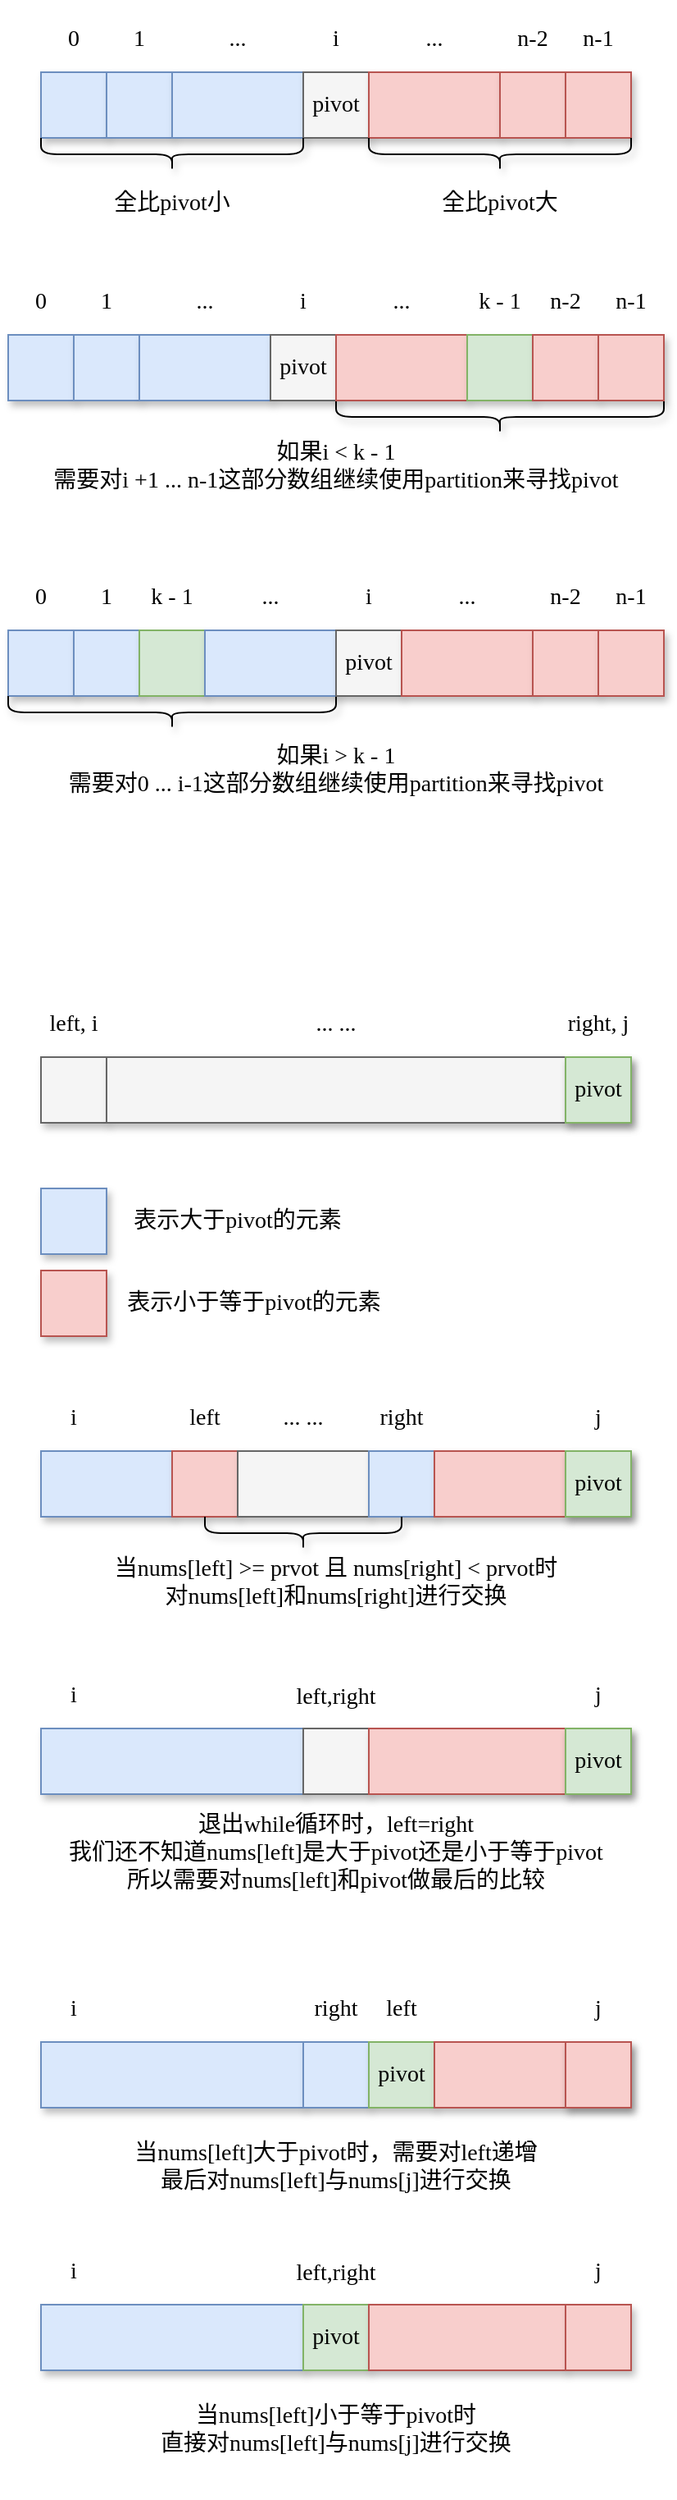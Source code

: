<mxfile version="16.1.0" type="github">
  <diagram id="rwOtDcwWvdihoHaZgd4A" name="第 1 页">
    <mxGraphModel dx="947" dy="502" grid="1" gridSize="10" guides="1" tooltips="1" connect="1" arrows="1" fold="1" page="1" pageScale="1" pageWidth="827" pageHeight="1169" background="#ffffff" math="0" shadow="0">
      <root>
        <mxCell id="0" />
        <mxCell id="1" parent="0" />
        <mxCell id="vkc_qpuaFF8Upc0yJlBS-146" value="" style="rounded=0;whiteSpace=wrap;html=1;fillColor=#dae8fc;strokeColor=#6c8ebf;shadow=1;" vertex="1" parent="1">
          <mxGeometry x="240" y="1400" width="160" height="40" as="geometry" />
        </mxCell>
        <mxCell id="vkc_qpuaFF8Upc0yJlBS-147" value="" style="rounded=0;whiteSpace=wrap;html=1;fillColor=#dae8fc;strokeColor=#6c8ebf;shadow=1;" vertex="1" parent="1">
          <mxGeometry x="400" y="1400" width="40" height="40" as="geometry" />
        </mxCell>
        <mxCell id="vkc_qpuaFF8Upc0yJlBS-156" value="&lt;span style=&quot;font-family: &amp;#34;comic sans ms&amp;#34; ; font-size: 14px&quot;&gt;pivot&lt;/span&gt;" style="rounded=0;whiteSpace=wrap;html=1;fillColor=#d5e8d4;strokeColor=#82b366;shadow=1;" vertex="1" parent="1">
          <mxGeometry x="440" y="1400" width="40" height="40" as="geometry" />
        </mxCell>
        <mxCell id="vkc_qpuaFF8Upc0yJlBS-104" value="" style="rounded=0;whiteSpace=wrap;html=1;fillColor=#dae8fc;strokeColor=#6c8ebf;shadow=1;" vertex="1" parent="1">
          <mxGeometry x="240" y="1040" width="80" height="40" as="geometry" />
        </mxCell>
        <mxCell id="vkc_qpuaFF8Upc0yJlBS-112" value="" style="rounded=0;whiteSpace=wrap;html=1;fillColor=#f8cecc;strokeColor=#b85450;shadow=1;" vertex="1" parent="1">
          <mxGeometry x="320" y="1040" width="40" height="40" as="geometry" />
        </mxCell>
        <mxCell id="vkc_qpuaFF8Upc0yJlBS-105" value="" style="rounded=0;whiteSpace=wrap;html=1;fillColor=#f5f5f5;fontColor=#333333;strokeColor=#666666;shadow=1;" vertex="1" parent="1">
          <mxGeometry x="360" y="1040" width="80" height="40" as="geometry" />
        </mxCell>
        <mxCell id="vkc_qpuaFF8Upc0yJlBS-113" value="" style="rounded=0;whiteSpace=wrap;html=1;fillColor=#dae8fc;strokeColor=#6c8ebf;shadow=1;" vertex="1" parent="1">
          <mxGeometry x="440" y="1040" width="40" height="40" as="geometry" />
        </mxCell>
        <mxCell id="vkc_qpuaFF8Upc0yJlBS-111" value="" style="rounded=0;whiteSpace=wrap;html=1;fillColor=#f8cecc;strokeColor=#b85450;shadow=1;" vertex="1" parent="1">
          <mxGeometry x="480" y="1040" width="80" height="40" as="geometry" />
        </mxCell>
        <mxCell id="vkc_qpuaFF8Upc0yJlBS-43" value="" style="rounded=0;whiteSpace=wrap;html=1;fillColor=#dae8fc;strokeColor=#6c8ebf;shadow=1;" vertex="1" parent="1">
          <mxGeometry x="220" y="540" width="40" height="40" as="geometry" />
        </mxCell>
        <mxCell id="vkc_qpuaFF8Upc0yJlBS-44" value="" style="rounded=0;whiteSpace=wrap;html=1;fillColor=#dae8fc;strokeColor=#6c8ebf;shadow=1;" vertex="1" parent="1">
          <mxGeometry x="260" y="540" width="40" height="40" as="geometry" />
        </mxCell>
        <mxCell id="vkc_qpuaFF8Upc0yJlBS-60" value="" style="rounded=0;whiteSpace=wrap;html=1;fillColor=#d5e8d4;strokeColor=#82b366;shadow=1;" vertex="1" parent="1">
          <mxGeometry x="300" y="540" width="40" height="40" as="geometry" />
        </mxCell>
        <mxCell id="vkc_qpuaFF8Upc0yJlBS-1" value="" style="rounded=0;whiteSpace=wrap;html=1;fillColor=#dae8fc;strokeColor=#6c8ebf;shadow=1;" vertex="1" parent="1">
          <mxGeometry x="240" y="200" width="40" height="40" as="geometry" />
        </mxCell>
        <mxCell id="vkc_qpuaFF8Upc0yJlBS-5" value="" style="rounded=0;whiteSpace=wrap;html=1;fillColor=#dae8fc;strokeColor=#6c8ebf;shadow=1;" vertex="1" parent="1">
          <mxGeometry x="280" y="200" width="40" height="40" as="geometry" />
        </mxCell>
        <mxCell id="vkc_qpuaFF8Upc0yJlBS-6" value="" style="rounded=0;whiteSpace=wrap;html=1;fillColor=#dae8fc;strokeColor=#6c8ebf;shadow=1;" vertex="1" parent="1">
          <mxGeometry x="320" y="200" width="80" height="40" as="geometry" />
        </mxCell>
        <mxCell id="vkc_qpuaFF8Upc0yJlBS-2" value="" style="rounded=0;whiteSpace=wrap;html=1;fillColor=#f5f5f5;fontColor=#333333;strokeColor=#666666;shadow=1;" vertex="1" parent="1">
          <mxGeometry x="400" y="200" width="40" height="40" as="geometry" />
        </mxCell>
        <mxCell id="vkc_qpuaFF8Upc0yJlBS-8" value="" style="rounded=0;whiteSpace=wrap;html=1;fillColor=#f8cecc;strokeColor=#b85450;shadow=1;" vertex="1" parent="1">
          <mxGeometry x="440" y="200" width="80" height="40" as="geometry" />
        </mxCell>
        <mxCell id="vkc_qpuaFF8Upc0yJlBS-9" value="" style="rounded=0;whiteSpace=wrap;html=1;fillColor=#f8cecc;strokeColor=#b85450;shadow=1;" vertex="1" parent="1">
          <mxGeometry x="520" y="200" width="40" height="40" as="geometry" />
        </mxCell>
        <mxCell id="vkc_qpuaFF8Upc0yJlBS-10" value="" style="rounded=0;whiteSpace=wrap;html=1;fillColor=#f8cecc;strokeColor=#b85450;shadow=1;" vertex="1" parent="1">
          <mxGeometry x="560" y="200" width="40" height="40" as="geometry" />
        </mxCell>
        <mxCell id="vkc_qpuaFF8Upc0yJlBS-11" value="0" style="text;html=1;strokeColor=none;fillColor=none;align=center;verticalAlign=middle;whiteSpace=wrap;rounded=0;shadow=1;fontFamily=Comic Sans MS;fontSize=14;" vertex="1" parent="1">
          <mxGeometry x="240" y="160" width="40" height="40" as="geometry" />
        </mxCell>
        <mxCell id="vkc_qpuaFF8Upc0yJlBS-12" value="1" style="text;html=1;strokeColor=none;fillColor=none;align=center;verticalAlign=middle;whiteSpace=wrap;rounded=0;shadow=1;fontFamily=Comic Sans MS;fontSize=14;" vertex="1" parent="1">
          <mxGeometry x="280" y="160" width="40" height="40" as="geometry" />
        </mxCell>
        <mxCell id="vkc_qpuaFF8Upc0yJlBS-14" value="..." style="text;html=1;strokeColor=none;fillColor=none;align=center;verticalAlign=middle;whiteSpace=wrap;rounded=0;shadow=1;fontFamily=Comic Sans MS;fontSize=14;" vertex="1" parent="1">
          <mxGeometry x="320" y="160" width="80" height="40" as="geometry" />
        </mxCell>
        <mxCell id="vkc_qpuaFF8Upc0yJlBS-15" value="i" style="text;html=1;strokeColor=none;fillColor=none;align=center;verticalAlign=middle;whiteSpace=wrap;rounded=0;shadow=1;fontFamily=Comic Sans MS;fontSize=14;" vertex="1" parent="1">
          <mxGeometry x="400" y="160" width="40" height="40" as="geometry" />
        </mxCell>
        <mxCell id="vkc_qpuaFF8Upc0yJlBS-16" value="..." style="text;html=1;strokeColor=none;fillColor=none;align=center;verticalAlign=middle;whiteSpace=wrap;rounded=0;shadow=1;fontFamily=Comic Sans MS;fontSize=14;" vertex="1" parent="1">
          <mxGeometry x="440" y="160" width="80" height="40" as="geometry" />
        </mxCell>
        <mxCell id="vkc_qpuaFF8Upc0yJlBS-18" value="n-2" style="text;html=1;strokeColor=none;fillColor=none;align=center;verticalAlign=middle;whiteSpace=wrap;rounded=0;shadow=1;fontFamily=Comic Sans MS;fontSize=14;" vertex="1" parent="1">
          <mxGeometry x="520" y="160" width="40" height="40" as="geometry" />
        </mxCell>
        <mxCell id="vkc_qpuaFF8Upc0yJlBS-19" value="n-1" style="text;html=1;strokeColor=none;fillColor=none;align=center;verticalAlign=middle;whiteSpace=wrap;rounded=0;shadow=1;fontFamily=Comic Sans MS;fontSize=14;" vertex="1" parent="1">
          <mxGeometry x="560" y="160" width="40" height="40" as="geometry" />
        </mxCell>
        <mxCell id="vkc_qpuaFF8Upc0yJlBS-4" value="&lt;div class=&quot;okr-block-clipboard&quot;&gt;&lt;/div&gt;&lt;div&gt;&lt;font face=&quot;Comic Sans MS&quot; style=&quot;font-size: 14px&quot;&gt;pivot&lt;/font&gt;&lt;/div&gt;" style="text;html=1;strokeColor=none;fillColor=none;align=center;verticalAlign=middle;whiteSpace=wrap;rounded=0;shadow=1;" vertex="1" parent="1">
          <mxGeometry x="400" y="200" width="40" height="40" as="geometry" />
        </mxCell>
        <mxCell id="vkc_qpuaFF8Upc0yJlBS-20" value="" style="shape=curlyBracket;whiteSpace=wrap;html=1;rounded=1;shadow=1;fontFamily=Comic Sans MS;fontSize=14;rotation=-90;" vertex="1" parent="1">
          <mxGeometry x="510" y="310" width="20" height="200" as="geometry" />
        </mxCell>
        <mxCell id="vkc_qpuaFF8Upc0yJlBS-21" value="如果i &amp;lt; k - 1&lt;br&gt;需要对i +1 ... n-1这部分数组继续使用&lt;span&gt;partition来寻找&lt;/span&gt;pivot&lt;div class=&quot;okr-block-clipboard&quot;&gt;&lt;/div&gt;" style="text;html=1;strokeColor=none;fillColor=none;align=center;verticalAlign=middle;whiteSpace=wrap;rounded=0;shadow=1;fontFamily=Comic Sans MS;fontSize=14;" vertex="1" parent="1">
          <mxGeometry x="220" y="420" width="400" height="40" as="geometry" />
        </mxCell>
        <mxCell id="vkc_qpuaFF8Upc0yJlBS-22" value="" style="rounded=0;whiteSpace=wrap;html=1;fillColor=#dae8fc;strokeColor=#6c8ebf;shadow=1;" vertex="1" parent="1">
          <mxGeometry x="220" y="360" width="40" height="40" as="geometry" />
        </mxCell>
        <mxCell id="vkc_qpuaFF8Upc0yJlBS-23" value="" style="rounded=0;whiteSpace=wrap;html=1;fillColor=#dae8fc;strokeColor=#6c8ebf;shadow=1;" vertex="1" parent="1">
          <mxGeometry x="260" y="360" width="40" height="40" as="geometry" />
        </mxCell>
        <mxCell id="vkc_qpuaFF8Upc0yJlBS-24" value="" style="rounded=0;whiteSpace=wrap;html=1;fillColor=#dae8fc;strokeColor=#6c8ebf;shadow=1;" vertex="1" parent="1">
          <mxGeometry x="300" y="360" width="80" height="40" as="geometry" />
        </mxCell>
        <mxCell id="vkc_qpuaFF8Upc0yJlBS-25" value="" style="rounded=0;whiteSpace=wrap;html=1;fillColor=#f5f5f5;fontColor=#333333;strokeColor=#666666;shadow=1;" vertex="1" parent="1">
          <mxGeometry x="380" y="360" width="40" height="40" as="geometry" />
        </mxCell>
        <mxCell id="vkc_qpuaFF8Upc0yJlBS-26" value="" style="rounded=0;whiteSpace=wrap;html=1;fillColor=#f8cecc;strokeColor=#b85450;shadow=1;" vertex="1" parent="1">
          <mxGeometry x="420" y="360" width="80" height="40" as="geometry" />
        </mxCell>
        <mxCell id="vkc_qpuaFF8Upc0yJlBS-29" value="0" style="text;html=1;strokeColor=none;fillColor=none;align=center;verticalAlign=middle;whiteSpace=wrap;rounded=0;shadow=1;fontFamily=Comic Sans MS;fontSize=14;" vertex="1" parent="1">
          <mxGeometry x="220" y="320" width="40" height="40" as="geometry" />
        </mxCell>
        <mxCell id="vkc_qpuaFF8Upc0yJlBS-30" value="1" style="text;html=1;strokeColor=none;fillColor=none;align=center;verticalAlign=middle;whiteSpace=wrap;rounded=0;shadow=1;fontFamily=Comic Sans MS;fontSize=14;" vertex="1" parent="1">
          <mxGeometry x="260" y="320" width="40" height="40" as="geometry" />
        </mxCell>
        <mxCell id="vkc_qpuaFF8Upc0yJlBS-31" value="..." style="text;html=1;strokeColor=none;fillColor=none;align=center;verticalAlign=middle;whiteSpace=wrap;rounded=0;shadow=1;fontFamily=Comic Sans MS;fontSize=14;" vertex="1" parent="1">
          <mxGeometry x="300" y="320" width="80" height="40" as="geometry" />
        </mxCell>
        <mxCell id="vkc_qpuaFF8Upc0yJlBS-32" value="i" style="text;html=1;strokeColor=none;fillColor=none;align=center;verticalAlign=middle;whiteSpace=wrap;rounded=0;shadow=1;fontFamily=Comic Sans MS;fontSize=14;" vertex="1" parent="1">
          <mxGeometry x="380" y="320" width="40" height="40" as="geometry" />
        </mxCell>
        <mxCell id="vkc_qpuaFF8Upc0yJlBS-33" value="..." style="text;html=1;strokeColor=none;fillColor=none;align=center;verticalAlign=middle;whiteSpace=wrap;rounded=0;shadow=1;fontFamily=Comic Sans MS;fontSize=14;" vertex="1" parent="1">
          <mxGeometry x="420" y="320" width="80" height="40" as="geometry" />
        </mxCell>
        <mxCell id="vkc_qpuaFF8Upc0yJlBS-34" value="n-2" style="text;html=1;strokeColor=none;fillColor=none;align=center;verticalAlign=middle;whiteSpace=wrap;rounded=0;shadow=1;fontFamily=Comic Sans MS;fontSize=14;" vertex="1" parent="1">
          <mxGeometry x="540" y="320" width="40" height="40" as="geometry" />
        </mxCell>
        <mxCell id="vkc_qpuaFF8Upc0yJlBS-35" value="n-1" style="text;html=1;strokeColor=none;fillColor=none;align=center;verticalAlign=middle;whiteSpace=wrap;rounded=0;shadow=1;fontFamily=Comic Sans MS;fontSize=14;" vertex="1" parent="1">
          <mxGeometry x="580" y="320" width="40" height="40" as="geometry" />
        </mxCell>
        <mxCell id="vkc_qpuaFF8Upc0yJlBS-36" value="&lt;div class=&quot;okr-block-clipboard&quot;&gt;&lt;/div&gt;&lt;div&gt;&lt;font face=&quot;Comic Sans MS&quot; style=&quot;font-size: 14px&quot;&gt;pivot&lt;/font&gt;&lt;/div&gt;" style="text;html=1;strokeColor=none;fillColor=none;align=center;verticalAlign=middle;whiteSpace=wrap;rounded=0;shadow=1;" vertex="1" parent="1">
          <mxGeometry x="380" y="360" width="40" height="40" as="geometry" />
        </mxCell>
        <mxCell id="vkc_qpuaFF8Upc0yJlBS-38" value="" style="rounded=0;whiteSpace=wrap;html=1;fillColor=#d5e8d4;strokeColor=#82b366;shadow=1;" vertex="1" parent="1">
          <mxGeometry x="500" y="360" width="40" height="40" as="geometry" />
        </mxCell>
        <mxCell id="vkc_qpuaFF8Upc0yJlBS-27" value="" style="rounded=0;whiteSpace=wrap;html=1;fillColor=#f8cecc;strokeColor=#b85450;shadow=1;" vertex="1" parent="1">
          <mxGeometry x="540" y="360" width="40" height="40" as="geometry" />
        </mxCell>
        <mxCell id="vkc_qpuaFF8Upc0yJlBS-28" value="" style="rounded=0;whiteSpace=wrap;html=1;fillColor=#f8cecc;strokeColor=#b85450;shadow=1;" vertex="1" parent="1">
          <mxGeometry x="580" y="360" width="40" height="40" as="geometry" />
        </mxCell>
        <mxCell id="vkc_qpuaFF8Upc0yJlBS-39" value="k - 1" style="text;html=1;strokeColor=none;fillColor=none;align=center;verticalAlign=middle;whiteSpace=wrap;rounded=0;shadow=1;fontFamily=Comic Sans MS;fontSize=14;" vertex="1" parent="1">
          <mxGeometry x="500" y="320" width="40" height="40" as="geometry" />
        </mxCell>
        <mxCell id="vkc_qpuaFF8Upc0yJlBS-41" value="" style="shape=curlyBracket;whiteSpace=wrap;html=1;rounded=1;shadow=1;fontFamily=Comic Sans MS;fontSize=14;rotation=-90;" vertex="1" parent="1">
          <mxGeometry x="310" y="490" width="20" height="200" as="geometry" />
        </mxCell>
        <mxCell id="vkc_qpuaFF8Upc0yJlBS-42" value="如果i &amp;gt; k - 1&lt;br&gt;需要对0 ... i-1这部分数组继续使用&lt;span&gt;partition来寻找&lt;/span&gt;pivot&lt;div class=&quot;okr-block-clipboard&quot;&gt;&lt;/div&gt;" style="text;html=1;strokeColor=none;fillColor=none;align=center;verticalAlign=middle;whiteSpace=wrap;rounded=0;shadow=1;fontFamily=Comic Sans MS;fontSize=14;" vertex="1" parent="1">
          <mxGeometry x="220" y="605" width="400" height="40" as="geometry" />
        </mxCell>
        <mxCell id="vkc_qpuaFF8Upc0yJlBS-45" value="" style="rounded=0;whiteSpace=wrap;html=1;fillColor=#dae8fc;strokeColor=#6c8ebf;shadow=1;" vertex="1" parent="1">
          <mxGeometry x="340" y="540" width="80" height="40" as="geometry" />
        </mxCell>
        <mxCell id="vkc_qpuaFF8Upc0yJlBS-46" value="" style="rounded=0;whiteSpace=wrap;html=1;fillColor=#f5f5f5;fontColor=#333333;strokeColor=#666666;shadow=1;" vertex="1" parent="1">
          <mxGeometry x="420" y="540" width="40" height="40" as="geometry" />
        </mxCell>
        <mxCell id="vkc_qpuaFF8Upc0yJlBS-47" value="" style="rounded=0;whiteSpace=wrap;html=1;fillColor=#f8cecc;strokeColor=#b85450;shadow=1;" vertex="1" parent="1">
          <mxGeometry x="460" y="540" width="80" height="40" as="geometry" />
        </mxCell>
        <mxCell id="vkc_qpuaFF8Upc0yJlBS-48" value="0" style="text;html=1;strokeColor=none;fillColor=none;align=center;verticalAlign=middle;whiteSpace=wrap;rounded=0;shadow=1;fontFamily=Comic Sans MS;fontSize=14;" vertex="1" parent="1">
          <mxGeometry x="220" y="500" width="40" height="40" as="geometry" />
        </mxCell>
        <mxCell id="vkc_qpuaFF8Upc0yJlBS-49" value="1" style="text;html=1;strokeColor=none;fillColor=none;align=center;verticalAlign=middle;whiteSpace=wrap;rounded=0;shadow=1;fontFamily=Comic Sans MS;fontSize=14;" vertex="1" parent="1">
          <mxGeometry x="260" y="500" width="40" height="40" as="geometry" />
        </mxCell>
        <mxCell id="vkc_qpuaFF8Upc0yJlBS-50" value="..." style="text;html=1;strokeColor=none;fillColor=none;align=center;verticalAlign=middle;whiteSpace=wrap;rounded=0;shadow=1;fontFamily=Comic Sans MS;fontSize=14;" vertex="1" parent="1">
          <mxGeometry x="340" y="500" width="80" height="40" as="geometry" />
        </mxCell>
        <mxCell id="vkc_qpuaFF8Upc0yJlBS-51" value="i" style="text;html=1;strokeColor=none;fillColor=none;align=center;verticalAlign=middle;whiteSpace=wrap;rounded=0;shadow=1;fontFamily=Comic Sans MS;fontSize=14;" vertex="1" parent="1">
          <mxGeometry x="420" y="500" width="40" height="40" as="geometry" />
        </mxCell>
        <mxCell id="vkc_qpuaFF8Upc0yJlBS-52" value="..." style="text;html=1;strokeColor=none;fillColor=none;align=center;verticalAlign=middle;whiteSpace=wrap;rounded=0;shadow=1;fontFamily=Comic Sans MS;fontSize=14;" vertex="1" parent="1">
          <mxGeometry x="460" y="500" width="80" height="40" as="geometry" />
        </mxCell>
        <mxCell id="vkc_qpuaFF8Upc0yJlBS-53" value="n-2" style="text;html=1;strokeColor=none;fillColor=none;align=center;verticalAlign=middle;whiteSpace=wrap;rounded=0;shadow=1;fontFamily=Comic Sans MS;fontSize=14;" vertex="1" parent="1">
          <mxGeometry x="540" y="500" width="40" height="40" as="geometry" />
        </mxCell>
        <mxCell id="vkc_qpuaFF8Upc0yJlBS-54" value="n-1" style="text;html=1;strokeColor=none;fillColor=none;align=center;verticalAlign=middle;whiteSpace=wrap;rounded=0;shadow=1;fontFamily=Comic Sans MS;fontSize=14;" vertex="1" parent="1">
          <mxGeometry x="580" y="500" width="40" height="40" as="geometry" />
        </mxCell>
        <mxCell id="vkc_qpuaFF8Upc0yJlBS-55" value="&lt;div class=&quot;okr-block-clipboard&quot;&gt;&lt;/div&gt;&lt;div&gt;&lt;font face=&quot;Comic Sans MS&quot; style=&quot;font-size: 14px&quot;&gt;pivot&lt;/font&gt;&lt;/div&gt;" style="text;html=1;strokeColor=none;fillColor=none;align=center;verticalAlign=middle;whiteSpace=wrap;rounded=0;shadow=1;" vertex="1" parent="1">
          <mxGeometry x="420" y="540" width="40" height="40" as="geometry" />
        </mxCell>
        <mxCell id="vkc_qpuaFF8Upc0yJlBS-57" value="" style="rounded=0;whiteSpace=wrap;html=1;fillColor=#f8cecc;strokeColor=#b85450;shadow=1;" vertex="1" parent="1">
          <mxGeometry x="540" y="540" width="40" height="40" as="geometry" />
        </mxCell>
        <mxCell id="vkc_qpuaFF8Upc0yJlBS-58" value="" style="rounded=0;whiteSpace=wrap;html=1;fillColor=#f8cecc;strokeColor=#b85450;shadow=1;" vertex="1" parent="1">
          <mxGeometry x="580" y="540" width="40" height="40" as="geometry" />
        </mxCell>
        <mxCell id="vkc_qpuaFF8Upc0yJlBS-59" value="k - 1" style="text;html=1;strokeColor=none;fillColor=none;align=center;verticalAlign=middle;whiteSpace=wrap;rounded=0;shadow=1;fontFamily=Comic Sans MS;fontSize=14;" vertex="1" parent="1">
          <mxGeometry x="300" y="500" width="40" height="40" as="geometry" />
        </mxCell>
        <mxCell id="vkc_qpuaFF8Upc0yJlBS-61" value="" style="shape=curlyBracket;whiteSpace=wrap;html=1;rounded=1;shadow=1;fontFamily=Comic Sans MS;fontSize=14;rotation=-90;" vertex="1" parent="1">
          <mxGeometry x="310" y="170" width="20" height="160" as="geometry" />
        </mxCell>
        <mxCell id="vkc_qpuaFF8Upc0yJlBS-62" value="" style="shape=curlyBracket;whiteSpace=wrap;html=1;rounded=1;shadow=1;fontFamily=Comic Sans MS;fontSize=14;rotation=-90;" vertex="1" parent="1">
          <mxGeometry x="510" y="170" width="20" height="160" as="geometry" />
        </mxCell>
        <mxCell id="vkc_qpuaFF8Upc0yJlBS-63" value="全比pivot小" style="text;html=1;strokeColor=none;fillColor=none;align=center;verticalAlign=middle;whiteSpace=wrap;rounded=0;shadow=1;fontFamily=Comic Sans MS;fontSize=14;" vertex="1" parent="1">
          <mxGeometry x="240" y="260" width="160" height="40" as="geometry" />
        </mxCell>
        <mxCell id="vkc_qpuaFF8Upc0yJlBS-64" value="全比pivot大" style="text;html=1;strokeColor=none;fillColor=none;align=center;verticalAlign=middle;whiteSpace=wrap;rounded=0;shadow=1;fontFamily=Comic Sans MS;fontSize=14;" vertex="1" parent="1">
          <mxGeometry x="440" y="260" width="160" height="40" as="geometry" />
        </mxCell>
        <mxCell id="vkc_qpuaFF8Upc0yJlBS-84" value="" style="rounded=0;whiteSpace=wrap;html=1;fillColor=#f5f5f5;strokeColor=#666666;shadow=1;fontColor=#333333;" vertex="1" parent="1">
          <mxGeometry x="240" y="800" width="40" height="40" as="geometry" />
        </mxCell>
        <mxCell id="vkc_qpuaFF8Upc0yJlBS-87" value="" style="rounded=0;whiteSpace=wrap;html=1;fillColor=#f5f5f5;fontColor=#333333;strokeColor=#666666;shadow=1;" vertex="1" parent="1">
          <mxGeometry x="280" y="800" width="280" height="40" as="geometry" />
        </mxCell>
        <mxCell id="vkc_qpuaFF8Upc0yJlBS-93" value="left, i" style="text;html=1;strokeColor=none;fillColor=none;align=center;verticalAlign=middle;whiteSpace=wrap;rounded=0;shadow=1;fontFamily=Comic Sans MS;fontSize=14;" vertex="1" parent="1">
          <mxGeometry x="220" y="760" width="80" height="40" as="geometry" />
        </mxCell>
        <mxCell id="vkc_qpuaFF8Upc0yJlBS-94" value="... ..." style="text;html=1;strokeColor=none;fillColor=none;align=center;verticalAlign=middle;whiteSpace=wrap;rounded=0;shadow=1;fontFamily=Comic Sans MS;fontSize=14;" vertex="1" parent="1">
          <mxGeometry x="280" y="760" width="280" height="40" as="geometry" />
        </mxCell>
        <mxCell id="vkc_qpuaFF8Upc0yJlBS-95" value="right, j" style="text;html=1;strokeColor=none;fillColor=none;align=center;verticalAlign=middle;whiteSpace=wrap;rounded=0;shadow=1;fontFamily=Comic Sans MS;fontSize=14;" vertex="1" parent="1">
          <mxGeometry x="540" y="760" width="80" height="40" as="geometry" />
        </mxCell>
        <mxCell id="vkc_qpuaFF8Upc0yJlBS-103" value="" style="rounded=0;whiteSpace=wrap;html=1;fillColor=#e1d5e7;strokeColor=#9673a6;shadow=1;" vertex="1" parent="1">
          <mxGeometry x="560" y="800" width="40" height="40" as="geometry" />
        </mxCell>
        <mxCell id="vkc_qpuaFF8Upc0yJlBS-98" value="&lt;div class=&quot;okr-block-clipboard&quot;&gt;&lt;/div&gt;&lt;div&gt;&lt;font face=&quot;Comic Sans MS&quot; style=&quot;font-size: 14px&quot;&gt;pivot&lt;/font&gt;&lt;/div&gt;" style="text;html=1;strokeColor=#82b366;fillColor=#d5e8d4;align=center;verticalAlign=middle;whiteSpace=wrap;rounded=0;shadow=1;" vertex="1" parent="1">
          <mxGeometry x="560" y="800" width="40" height="40" as="geometry" />
        </mxCell>
        <mxCell id="vkc_qpuaFF8Upc0yJlBS-106" value="left" style="text;html=1;strokeColor=none;fillColor=none;align=center;verticalAlign=middle;whiteSpace=wrap;rounded=0;shadow=1;fontFamily=Comic Sans MS;fontSize=14;" vertex="1" parent="1">
          <mxGeometry x="320" y="1000" width="40" height="40" as="geometry" />
        </mxCell>
        <mxCell id="vkc_qpuaFF8Upc0yJlBS-107" value="... ..." style="text;html=1;strokeColor=none;fillColor=none;align=center;verticalAlign=middle;whiteSpace=wrap;rounded=0;shadow=1;fontFamily=Comic Sans MS;fontSize=14;" vertex="1" parent="1">
          <mxGeometry x="360" y="1000" width="80" height="40" as="geometry" />
        </mxCell>
        <mxCell id="vkc_qpuaFF8Upc0yJlBS-108" value="right" style="text;html=1;strokeColor=none;fillColor=none;align=center;verticalAlign=middle;whiteSpace=wrap;rounded=0;shadow=1;fontFamily=Comic Sans MS;fontSize=14;" vertex="1" parent="1">
          <mxGeometry x="440" y="1000" width="40" height="40" as="geometry" />
        </mxCell>
        <mxCell id="vkc_qpuaFF8Upc0yJlBS-109" value="" style="rounded=0;whiteSpace=wrap;html=1;fillColor=#e1d5e7;strokeColor=#9673a6;shadow=1;" vertex="1" parent="1">
          <mxGeometry x="560" y="1040" width="40" height="40" as="geometry" />
        </mxCell>
        <mxCell id="vkc_qpuaFF8Upc0yJlBS-110" value="&lt;div class=&quot;okr-block-clipboard&quot;&gt;&lt;/div&gt;&lt;div&gt;&lt;font face=&quot;Comic Sans MS&quot; style=&quot;font-size: 14px&quot;&gt;pivot&lt;/font&gt;&lt;/div&gt;" style="text;html=1;strokeColor=#82b366;fillColor=#d5e8d4;align=center;verticalAlign=middle;whiteSpace=wrap;rounded=0;shadow=1;" vertex="1" parent="1">
          <mxGeometry x="560" y="1040" width="40" height="40" as="geometry" />
        </mxCell>
        <mxCell id="vkc_qpuaFF8Upc0yJlBS-114" value="" style="shape=curlyBracket;whiteSpace=wrap;html=1;rounded=1;shadow=1;fontFamily=Comic Sans MS;fontSize=14;rotation=-90;" vertex="1" parent="1">
          <mxGeometry x="390" y="1030" width="20" height="120" as="geometry" />
        </mxCell>
        <mxCell id="vkc_qpuaFF8Upc0yJlBS-115" value="当nums[left] &amp;gt;= prvot 且 nums[right] &amp;lt; prvot时&lt;br&gt;对nums[left]和nums[right]进行交换" style="text;html=1;strokeColor=none;fillColor=none;align=center;verticalAlign=middle;whiteSpace=wrap;rounded=0;shadow=1;fontFamily=Comic Sans MS;fontSize=14;" vertex="1" parent="1">
          <mxGeometry x="240" y="1100" width="360" height="40" as="geometry" />
        </mxCell>
        <mxCell id="vkc_qpuaFF8Upc0yJlBS-117" value="j" style="text;html=1;strokeColor=none;fillColor=none;align=center;verticalAlign=middle;whiteSpace=wrap;rounded=0;shadow=1;fontFamily=Comic Sans MS;fontSize=14;" vertex="1" parent="1">
          <mxGeometry x="560" y="1000" width="40" height="40" as="geometry" />
        </mxCell>
        <mxCell id="vkc_qpuaFF8Upc0yJlBS-118" value="" style="rounded=0;whiteSpace=wrap;html=1;fillColor=#dae8fc;strokeColor=#6c8ebf;shadow=1;" vertex="1" parent="1">
          <mxGeometry x="240" y="880" width="40" height="40" as="geometry" />
        </mxCell>
        <mxCell id="vkc_qpuaFF8Upc0yJlBS-119" value="表示大于pivot的元素" style="text;html=1;strokeColor=none;fillColor=none;align=center;verticalAlign=middle;whiteSpace=wrap;rounded=0;shadow=1;fontFamily=Comic Sans MS;fontSize=14;" vertex="1" parent="1">
          <mxGeometry x="260" y="880" width="200" height="40" as="geometry" />
        </mxCell>
        <mxCell id="vkc_qpuaFF8Upc0yJlBS-120" value="" style="rounded=0;whiteSpace=wrap;html=1;fillColor=#f8cecc;strokeColor=#b85450;shadow=1;" vertex="1" parent="1">
          <mxGeometry x="240" y="930" width="40" height="40" as="geometry" />
        </mxCell>
        <mxCell id="vkc_qpuaFF8Upc0yJlBS-121" value="表示小于等于pivot的元素" style="text;html=1;strokeColor=none;fillColor=none;align=center;verticalAlign=middle;whiteSpace=wrap;rounded=0;shadow=1;fontFamily=Comic Sans MS;fontSize=14;" vertex="1" parent="1">
          <mxGeometry x="270" y="930" width="200" height="40" as="geometry" />
        </mxCell>
        <mxCell id="vkc_qpuaFF8Upc0yJlBS-122" value="" style="rounded=0;whiteSpace=wrap;html=1;fillColor=#dae8fc;strokeColor=#6c8ebf;shadow=1;" vertex="1" parent="1">
          <mxGeometry x="240" y="1209" width="160" height="40" as="geometry" />
        </mxCell>
        <mxCell id="vkc_qpuaFF8Upc0yJlBS-124" value="" style="rounded=0;whiteSpace=wrap;html=1;fillColor=#f5f5f5;fontColor=#333333;strokeColor=#666666;shadow=1;" vertex="1" parent="1">
          <mxGeometry x="400" y="1209" width="40" height="40" as="geometry" />
        </mxCell>
        <mxCell id="vkc_qpuaFF8Upc0yJlBS-126" value="" style="rounded=0;whiteSpace=wrap;html=1;fillColor=#f8cecc;strokeColor=#b85450;shadow=1;" vertex="1" parent="1">
          <mxGeometry x="440" y="1209" width="120" height="40" as="geometry" />
        </mxCell>
        <mxCell id="vkc_qpuaFF8Upc0yJlBS-129" value="left,right" style="text;html=1;strokeColor=none;fillColor=none;align=center;verticalAlign=middle;whiteSpace=wrap;rounded=0;shadow=1;fontFamily=Comic Sans MS;fontSize=14;" vertex="1" parent="1">
          <mxGeometry x="380" y="1169" width="80" height="41" as="geometry" />
        </mxCell>
        <mxCell id="vkc_qpuaFF8Upc0yJlBS-130" value="" style="rounded=0;whiteSpace=wrap;html=1;fillColor=#e1d5e7;strokeColor=#9673a6;shadow=1;" vertex="1" parent="1">
          <mxGeometry x="560" y="1209" width="40" height="40" as="geometry" />
        </mxCell>
        <mxCell id="vkc_qpuaFF8Upc0yJlBS-131" value="&lt;div class=&quot;okr-block-clipboard&quot;&gt;&lt;/div&gt;&lt;div&gt;&lt;font face=&quot;Comic Sans MS&quot; style=&quot;font-size: 14px&quot;&gt;pivot&lt;/font&gt;&lt;/div&gt;" style="text;html=1;strokeColor=#82b366;fillColor=#d5e8d4;align=center;verticalAlign=middle;whiteSpace=wrap;rounded=0;shadow=1;" vertex="1" parent="1">
          <mxGeometry x="560" y="1209" width="40" height="40" as="geometry" />
        </mxCell>
        <mxCell id="vkc_qpuaFF8Upc0yJlBS-134" value="j" style="text;html=1;strokeColor=none;fillColor=none;align=center;verticalAlign=middle;whiteSpace=wrap;rounded=0;shadow=1;fontFamily=Comic Sans MS;fontSize=14;" vertex="1" parent="1">
          <mxGeometry x="560" y="1169" width="40" height="40" as="geometry" />
        </mxCell>
        <mxCell id="vkc_qpuaFF8Upc0yJlBS-135" value="i" style="text;html=1;strokeColor=none;fillColor=none;align=center;verticalAlign=middle;whiteSpace=wrap;rounded=0;shadow=1;fontFamily=Comic Sans MS;fontSize=14;" vertex="1" parent="1">
          <mxGeometry x="240" y="1169" width="40" height="40" as="geometry" />
        </mxCell>
        <mxCell id="vkc_qpuaFF8Upc0yJlBS-136" value="i" style="text;html=1;strokeColor=none;fillColor=none;align=center;verticalAlign=middle;whiteSpace=wrap;rounded=0;shadow=1;fontFamily=Comic Sans MS;fontSize=14;" vertex="1" parent="1">
          <mxGeometry x="240" y="1000" width="40" height="40" as="geometry" />
        </mxCell>
        <mxCell id="vkc_qpuaFF8Upc0yJlBS-137" value="退出while循环时，left=right&lt;br&gt;我们还不知道nums[left]是大于pivot还是小于等于pivot&lt;br&gt;所以需要对&lt;span&gt;nums[left]和pivot做最后的比较&lt;/span&gt;&lt;div class=&quot;okr-block-clipboard&quot;&gt;&lt;/div&gt;" style="text;html=1;strokeColor=none;fillColor=none;align=center;verticalAlign=middle;whiteSpace=wrap;rounded=0;shadow=1;fontFamily=Comic Sans MS;fontSize=14;" vertex="1" parent="1">
          <mxGeometry x="240" y="1249" width="360" height="71" as="geometry" />
        </mxCell>
        <mxCell id="vkc_qpuaFF8Upc0yJlBS-148" value="" style="rounded=0;whiteSpace=wrap;html=1;fillColor=#f8cecc;strokeColor=#b85450;shadow=1;" vertex="1" parent="1">
          <mxGeometry x="480" y="1400" width="80" height="40" as="geometry" />
        </mxCell>
        <mxCell id="vkc_qpuaFF8Upc0yJlBS-149" value="right" style="text;html=1;strokeColor=none;fillColor=none;align=center;verticalAlign=middle;whiteSpace=wrap;rounded=0;shadow=1;fontFamily=Comic Sans MS;fontSize=14;" vertex="1" parent="1">
          <mxGeometry x="400" y="1360" width="40" height="40" as="geometry" />
        </mxCell>
        <mxCell id="vkc_qpuaFF8Upc0yJlBS-150" value="" style="rounded=0;whiteSpace=wrap;html=1;fillColor=#e1d5e7;strokeColor=#9673a6;shadow=1;" vertex="1" parent="1">
          <mxGeometry x="560" y="1400" width="40" height="40" as="geometry" />
        </mxCell>
        <mxCell id="vkc_qpuaFF8Upc0yJlBS-151" value="&lt;div class=&quot;okr-block-clipboard&quot;&gt;&lt;/div&gt;&lt;div&gt;&lt;br&gt;&lt;/div&gt;" style="text;html=1;strokeColor=#b85450;fillColor=#f8cecc;align=center;verticalAlign=middle;whiteSpace=wrap;rounded=0;shadow=1;" vertex="1" parent="1">
          <mxGeometry x="560" y="1400" width="40" height="40" as="geometry" />
        </mxCell>
        <mxCell id="vkc_qpuaFF8Upc0yJlBS-152" value="j" style="text;html=1;strokeColor=none;fillColor=none;align=center;verticalAlign=middle;whiteSpace=wrap;rounded=0;shadow=1;fontFamily=Comic Sans MS;fontSize=14;" vertex="1" parent="1">
          <mxGeometry x="560" y="1360" width="40" height="40" as="geometry" />
        </mxCell>
        <mxCell id="vkc_qpuaFF8Upc0yJlBS-153" value="i" style="text;html=1;strokeColor=none;fillColor=none;align=center;verticalAlign=middle;whiteSpace=wrap;rounded=0;shadow=1;fontFamily=Comic Sans MS;fontSize=14;" vertex="1" parent="1">
          <mxGeometry x="240" y="1360" width="40" height="40" as="geometry" />
        </mxCell>
        <mxCell id="vkc_qpuaFF8Upc0yJlBS-154" value="left" style="text;html=1;strokeColor=none;fillColor=none;align=center;verticalAlign=middle;whiteSpace=wrap;rounded=0;shadow=1;fontFamily=Comic Sans MS;fontSize=14;" vertex="1" parent="1">
          <mxGeometry x="440" y="1360" width="40" height="40" as="geometry" />
        </mxCell>
        <mxCell id="vkc_qpuaFF8Upc0yJlBS-155" value="当nums[left]大于pivot时，需要对left递增&lt;br&gt;最后对nums[left]与nums[j]进行交换&lt;br&gt;&lt;div class=&quot;okr-block-clipboard&quot;&gt;&lt;/div&gt;" style="text;html=1;strokeColor=none;fillColor=none;align=center;verticalAlign=middle;whiteSpace=wrap;rounded=0;shadow=1;fontFamily=Comic Sans MS;fontSize=14;" vertex="1" parent="1">
          <mxGeometry x="240" y="1440" width="360" height="71" as="geometry" />
        </mxCell>
        <mxCell id="vkc_qpuaFF8Upc0yJlBS-167" value="" style="rounded=0;whiteSpace=wrap;html=1;fillColor=#dae8fc;strokeColor=#6c8ebf;shadow=1;" vertex="1" parent="1">
          <mxGeometry x="240" y="1560" width="160" height="40" as="geometry" />
        </mxCell>
        <mxCell id="vkc_qpuaFF8Upc0yJlBS-168" value="&lt;span style=&quot;font-family: &amp;#34;comic sans ms&amp;#34; ; font-size: 14px&quot;&gt;pivot&lt;/span&gt;" style="rounded=0;whiteSpace=wrap;html=1;fillColor=#d5e8d4;strokeColor=#82b366;shadow=1;" vertex="1" parent="1">
          <mxGeometry x="400" y="1560" width="40" height="40" as="geometry" />
        </mxCell>
        <mxCell id="vkc_qpuaFF8Upc0yJlBS-169" value="" style="rounded=0;whiteSpace=wrap;html=1;fillColor=#f8cecc;strokeColor=#b85450;shadow=1;" vertex="1" parent="1">
          <mxGeometry x="440" y="1560" width="120" height="40" as="geometry" />
        </mxCell>
        <mxCell id="vkc_qpuaFF8Upc0yJlBS-170" value="left,right" style="text;html=1;strokeColor=none;fillColor=none;align=center;verticalAlign=middle;whiteSpace=wrap;rounded=0;shadow=1;fontFamily=Comic Sans MS;fontSize=14;" vertex="1" parent="1">
          <mxGeometry x="380" y="1520" width="80" height="41" as="geometry" />
        </mxCell>
        <mxCell id="vkc_qpuaFF8Upc0yJlBS-172" value="&lt;div class=&quot;okr-block-clipboard&quot;&gt;&lt;/div&gt;&lt;div&gt;&lt;br&gt;&lt;/div&gt;" style="text;html=1;strokeColor=#b85450;fillColor=#f8cecc;align=center;verticalAlign=middle;whiteSpace=wrap;rounded=0;shadow=1;" vertex="1" parent="1">
          <mxGeometry x="560" y="1560" width="40" height="40" as="geometry" />
        </mxCell>
        <mxCell id="vkc_qpuaFF8Upc0yJlBS-173" value="j" style="text;html=1;strokeColor=none;fillColor=none;align=center;verticalAlign=middle;whiteSpace=wrap;rounded=0;shadow=1;fontFamily=Comic Sans MS;fontSize=14;" vertex="1" parent="1">
          <mxGeometry x="560" y="1520" width="40" height="40" as="geometry" />
        </mxCell>
        <mxCell id="vkc_qpuaFF8Upc0yJlBS-174" value="i" style="text;html=1;strokeColor=none;fillColor=none;align=center;verticalAlign=middle;whiteSpace=wrap;rounded=0;shadow=1;fontFamily=Comic Sans MS;fontSize=14;" vertex="1" parent="1">
          <mxGeometry x="240" y="1520" width="40" height="40" as="geometry" />
        </mxCell>
        <mxCell id="vkc_qpuaFF8Upc0yJlBS-175" value="当nums[left]小于等于pivot时&lt;br&gt;直接对nums[left]与nums[j]进行交换&lt;br&gt;&lt;div class=&quot;okr-block-clipboard&quot;&gt;&lt;/div&gt;" style="text;html=1;strokeColor=none;fillColor=none;align=center;verticalAlign=middle;whiteSpace=wrap;rounded=0;shadow=1;fontFamily=Comic Sans MS;fontSize=14;" vertex="1" parent="1">
          <mxGeometry x="240" y="1600" width="360" height="71" as="geometry" />
        </mxCell>
      </root>
    </mxGraphModel>
  </diagram>
</mxfile>
